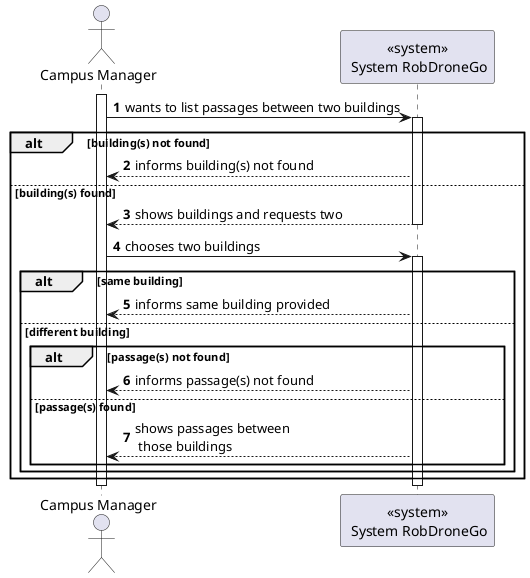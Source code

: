 @startuml
autonumber

actor "Campus Manager" as usr

participant "<<system>>\n System RobDroneGo" as sys

activate usr
    usr -> sys : wants to list passages between two buildings
    activate sys
    alt building(s) not found
            sys --> usr : informs building(s) not found
        else building(s) found
            sys --> usr : shows buildings and requests two
        deactivate sys


    usr -> sys : chooses two buildings
    activate sys

    alt same building
        sys --> usr: informs same building provided
    else different building

        alt passage(s) not found
            sys --> usr: informs passage(s) not found
        else passage(s) found
            sys --> usr: shows passages between\n those buildings
            end
        end
    end
    deactivate sys
deactivate usr

@enduml
